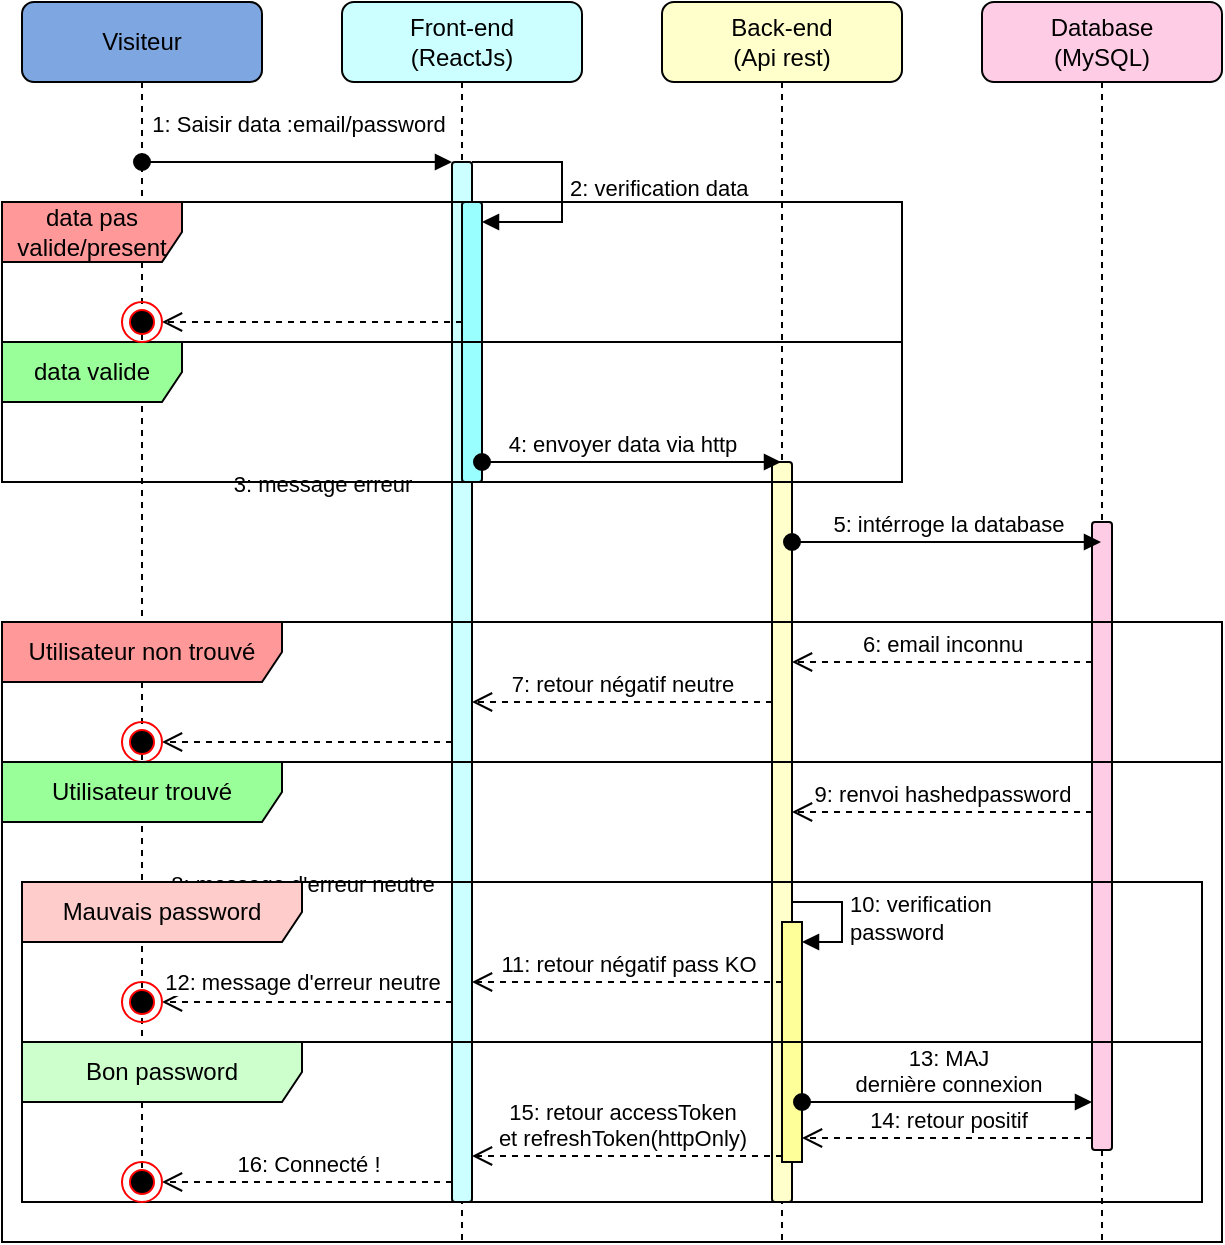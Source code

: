 <mxfile version="21.3.4" type="device">
  <diagram id="wTKH4uJkxPix1pc2kSFU" name="Page-1">
    <mxGraphModel dx="1195" dy="637" grid="0" gridSize="10" guides="1" tooltips="1" connect="1" arrows="1" fold="1" page="1" pageScale="1" pageWidth="850" pageHeight="1100" background="none" math="0" shadow="0">
      <root>
        <mxCell id="0" />
        <mxCell id="1" parent="0" />
        <mxCell id="S3GTdNxjV2BcfVh8WNp0-3" value="Visiteur" style="shape=umlLifeline;perimeter=lifelinePerimeter;whiteSpace=wrap;html=1;container=1;dropTarget=0;collapsible=0;recursiveResize=0;outlineConnect=0;portConstraint=eastwest;newEdgeStyle={&quot;edgeStyle&quot;:&quot;elbowEdgeStyle&quot;,&quot;elbow&quot;:&quot;vertical&quot;,&quot;curved&quot;:0,&quot;rounded&quot;:0};size=40;rounded=1;fillColor=#7EA6E0;" parent="1" vertex="1">
          <mxGeometry x="40" y="40" width="120" height="590" as="geometry" />
        </mxCell>
        <mxCell id="S3GTdNxjV2BcfVh8WNp0-6" value="Front-end&lt;br&gt;(ReactJs)" style="shape=umlLifeline;perimeter=lifelinePerimeter;whiteSpace=wrap;html=1;container=1;dropTarget=0;collapsible=0;recursiveResize=0;outlineConnect=0;portConstraint=eastwest;newEdgeStyle={&quot;edgeStyle&quot;:&quot;elbowEdgeStyle&quot;,&quot;elbow&quot;:&quot;vertical&quot;,&quot;curved&quot;:0,&quot;rounded&quot;:0};size=40;rounded=1;fillColor=#CCFFFF;" parent="1" vertex="1">
          <mxGeometry x="200" y="40" width="120" height="620" as="geometry" />
        </mxCell>
        <mxCell id="S3GTdNxjV2BcfVh8WNp0-15" value="" style="html=1;points=[];perimeter=orthogonalPerimeter;outlineConnect=0;targetShapes=umlLifeline;portConstraint=eastwest;newEdgeStyle={&quot;edgeStyle&quot;:&quot;elbowEdgeStyle&quot;,&quot;elbow&quot;:&quot;vertical&quot;,&quot;curved&quot;:0,&quot;rounded&quot;:0};fillColor=#CCFFFF;rounded=1;" parent="S3GTdNxjV2BcfVh8WNp0-6" vertex="1">
          <mxGeometry x="55" y="80" width="10" height="520" as="geometry" />
        </mxCell>
        <mxCell id="S3GTdNxjV2BcfVh8WNp0-28" value="" style="html=1;points=[];perimeter=orthogonalPerimeter;outlineConnect=0;targetShapes=umlLifeline;portConstraint=eastwest;newEdgeStyle={&quot;edgeStyle&quot;:&quot;elbowEdgeStyle&quot;,&quot;elbow&quot;:&quot;vertical&quot;,&quot;curved&quot;:0,&quot;rounded&quot;:0};fillColor=#99FFFF;rounded=1;" parent="S3GTdNxjV2BcfVh8WNp0-6" vertex="1">
          <mxGeometry x="60" y="100" width="10" height="140" as="geometry" />
        </mxCell>
        <mxCell id="S3GTdNxjV2BcfVh8WNp0-29" value="2: verification data" style="html=1;align=left;spacingLeft=2;endArrow=block;rounded=1;edgeStyle=orthogonalEdgeStyle;curved=0;rounded=0;" parent="S3GTdNxjV2BcfVh8WNp0-6" target="S3GTdNxjV2BcfVh8WNp0-28" edge="1">
          <mxGeometry relative="1" as="geometry">
            <mxPoint x="65" y="80" as="sourcePoint" />
            <Array as="points">
              <mxPoint x="110" y="80" />
              <mxPoint x="110" y="110" />
            </Array>
          </mxGeometry>
        </mxCell>
        <mxCell id="S3GTdNxjV2BcfVh8WNp0-7" value="Back-end&lt;br&gt;(Api rest)" style="shape=umlLifeline;perimeter=lifelinePerimeter;whiteSpace=wrap;html=1;container=1;dropTarget=0;collapsible=0;recursiveResize=0;outlineConnect=0;portConstraint=eastwest;newEdgeStyle={&quot;edgeStyle&quot;:&quot;elbowEdgeStyle&quot;,&quot;elbow&quot;:&quot;vertical&quot;,&quot;curved&quot;:0,&quot;rounded&quot;:0};size=40;rounded=1;fillColor=#FFFFCC;" parent="1" vertex="1">
          <mxGeometry x="360" y="40" width="120" height="620" as="geometry" />
        </mxCell>
        <mxCell id="S3GTdNxjV2BcfVh8WNp0-35" value="" style="html=1;points=[];perimeter=orthogonalPerimeter;outlineConnect=0;targetShapes=umlLifeline;portConstraint=eastwest;newEdgeStyle={&quot;edgeStyle&quot;:&quot;elbowEdgeStyle&quot;,&quot;elbow&quot;:&quot;vertical&quot;,&quot;curved&quot;:0,&quot;rounded&quot;:0};fillColor=#FFFFCC;rounded=1;" parent="S3GTdNxjV2BcfVh8WNp0-7" vertex="1">
          <mxGeometry x="55" y="230" width="10" height="370" as="geometry" />
        </mxCell>
        <mxCell id="S3GTdNxjV2BcfVh8WNp0-8" value="Database&lt;br&gt;(MySQL)" style="shape=umlLifeline;perimeter=lifelinePerimeter;whiteSpace=wrap;html=1;container=1;dropTarget=0;collapsible=0;recursiveResize=0;outlineConnect=0;portConstraint=eastwest;newEdgeStyle={&quot;edgeStyle&quot;:&quot;elbowEdgeStyle&quot;,&quot;elbow&quot;:&quot;vertical&quot;,&quot;curved&quot;:0,&quot;rounded&quot;:0};size=40;rounded=1;fillColor=#FFCCE6;" parent="1" vertex="1">
          <mxGeometry x="520" y="40" width="120" height="620" as="geometry" />
        </mxCell>
        <mxCell id="S3GTdNxjV2BcfVh8WNp0-39" value="" style="html=1;points=[];perimeter=orthogonalPerimeter;outlineConnect=0;targetShapes=umlLifeline;portConstraint=eastwest;newEdgeStyle={&quot;edgeStyle&quot;:&quot;elbowEdgeStyle&quot;,&quot;elbow&quot;:&quot;vertical&quot;,&quot;curved&quot;:0,&quot;rounded&quot;:0};fillColor=#FFCCE6;rounded=1;" parent="S3GTdNxjV2BcfVh8WNp0-8" vertex="1">
          <mxGeometry x="55" y="260" width="10" height="314" as="geometry" />
        </mxCell>
        <mxCell id="S3GTdNxjV2BcfVh8WNp0-16" value="1: Saisir data :email/password" style="html=1;verticalAlign=bottom;startArrow=oval;endArrow=block;startSize=8;edgeStyle=elbowEdgeStyle;elbow=vertical;curved=0;rounded=1;" parent="1" target="S3GTdNxjV2BcfVh8WNp0-15" edge="1">
          <mxGeometry y="10" relative="1" as="geometry">
            <mxPoint x="100" y="120" as="sourcePoint" />
            <mxPoint as="offset" />
          </mxGeometry>
        </mxCell>
        <mxCell id="S3GTdNxjV2BcfVh8WNp0-24" value="data pas valide/present" style="shape=umlFrame;whiteSpace=wrap;html=1;pointerEvents=0;width=90;height=30;rounded=1;fillColor=#FF9999;" parent="1" vertex="1">
          <mxGeometry x="30" y="140" width="450" height="70" as="geometry" />
        </mxCell>
        <mxCell id="S3GTdNxjV2BcfVh8WNp0-27" value="3: message erreur" style="html=1;verticalAlign=bottom;endArrow=open;dashed=1;endSize=8;edgeStyle=elbowEdgeStyle;elbow=vertical;curved=0;rounded=1;" parent="1" source="S3GTdNxjV2BcfVh8WNp0-50" target="S3GTdNxjV2BcfVh8WNp0-3" edge="1">
          <mxGeometry x="-1" y="-90" relative="1" as="geometry">
            <mxPoint x="240" y="200" as="sourcePoint" />
            <mxPoint x="160" y="200" as="targetPoint" />
            <Array as="points" />
            <mxPoint x="90" y="90" as="offset" />
          </mxGeometry>
        </mxCell>
        <mxCell id="S3GTdNxjV2BcfVh8WNp0-31" value="data valide" style="shape=umlFrame;whiteSpace=wrap;html=1;pointerEvents=0;width=90;height=30;rounded=1;fillColor=#99FF99;" parent="1" vertex="1">
          <mxGeometry x="30" y="210" width="450" height="70" as="geometry" />
        </mxCell>
        <mxCell id="S3GTdNxjV2BcfVh8WNp0-34" value="4: envoyer data via http" style="html=1;verticalAlign=bottom;startArrow=oval;startFill=1;endArrow=block;startSize=8;edgeStyle=elbowEdgeStyle;elbow=vertical;curved=0;rounded=1;" parent="1" source="S3GTdNxjV2BcfVh8WNp0-28" target="S3GTdNxjV2BcfVh8WNp0-7" edge="1">
          <mxGeometry x="-0.073" width="60" relative="1" as="geometry">
            <mxPoint x="290" y="270" as="sourcePoint" />
            <mxPoint x="340" y="240" as="targetPoint" />
            <Array as="points">
              <mxPoint x="350" y="270" />
              <mxPoint x="330" y="240" />
            </Array>
            <mxPoint as="offset" />
          </mxGeometry>
        </mxCell>
        <mxCell id="S3GTdNxjV2BcfVh8WNp0-36" value="5: intérroge la database" style="html=1;verticalAlign=bottom;startArrow=oval;startFill=1;endArrow=block;startSize=8;edgeStyle=elbowEdgeStyle;elbow=vertical;curved=0;rounded=1;" parent="1" source="S3GTdNxjV2BcfVh8WNp0-35" target="S3GTdNxjV2BcfVh8WNp0-8" edge="1">
          <mxGeometry width="60" relative="1" as="geometry">
            <mxPoint x="450" y="300" as="sourcePoint" />
            <mxPoint x="490" y="290" as="targetPoint" />
            <Array as="points">
              <mxPoint x="510" y="310" />
            </Array>
          </mxGeometry>
        </mxCell>
        <mxCell id="S3GTdNxjV2BcfVh8WNp0-40" value="Utilisateur non trouvé" style="shape=umlFrame;whiteSpace=wrap;html=1;pointerEvents=0;width=140;height=30;rounded=1;fillColor=#FF9999;" parent="1" vertex="1">
          <mxGeometry x="30" y="350" width="610" height="70" as="geometry" />
        </mxCell>
        <mxCell id="S3GTdNxjV2BcfVh8WNp0-41" value="6: email inconnu" style="html=1;verticalAlign=bottom;endArrow=open;dashed=1;endSize=8;edgeStyle=elbowEdgeStyle;elbow=vertical;curved=0;rounded=1;" parent="1" source="S3GTdNxjV2BcfVh8WNp0-39" target="S3GTdNxjV2BcfVh8WNp0-35" edge="1">
          <mxGeometry relative="1" as="geometry">
            <mxPoint x="570" y="390" as="sourcePoint" />
            <mxPoint x="490" y="390" as="targetPoint" />
            <Array as="points">
              <mxPoint x="520" y="370" />
            </Array>
          </mxGeometry>
        </mxCell>
        <mxCell id="S3GTdNxjV2BcfVh8WNp0-42" value="7: retour négatif neutre" style="html=1;verticalAlign=bottom;endArrow=open;dashed=1;endSize=8;edgeStyle=elbowEdgeStyle;elbow=vertical;curved=0;rounded=1;" parent="1" source="S3GTdNxjV2BcfVh8WNp0-35" target="S3GTdNxjV2BcfVh8WNp0-15" edge="1">
          <mxGeometry relative="1" as="geometry">
            <mxPoint x="410" y="390" as="sourcePoint" />
            <mxPoint x="330" y="390" as="targetPoint" />
            <Array as="points">
              <mxPoint x="380" y="390" />
              <mxPoint x="360" y="400" />
            </Array>
          </mxGeometry>
        </mxCell>
        <mxCell id="S3GTdNxjV2BcfVh8WNp0-43" value="8: message d&#39;erreur neutre" style="html=1;verticalAlign=bottom;endArrow=open;dashed=1;endSize=8;edgeStyle=elbowEdgeStyle;elbow=vertical;curved=0;rounded=1;" parent="1" source="S3GTdNxjV2BcfVh8WNp0-44" target="S3GTdNxjV2BcfVh8WNp0-3" edge="1">
          <mxGeometry x="-1" y="-80" relative="1" as="geometry">
            <mxPoint x="250" y="400" as="sourcePoint" />
            <mxPoint x="170" y="400" as="targetPoint" />
            <Array as="points" />
            <mxPoint x="80" y="80" as="offset" />
          </mxGeometry>
        </mxCell>
        <mxCell id="S3GTdNxjV2BcfVh8WNp0-47" value="" style="html=1;verticalAlign=bottom;endArrow=open;dashed=1;endSize=8;edgeStyle=elbowEdgeStyle;elbow=vertical;curved=0;rounded=1;" parent="1" source="S3GTdNxjV2BcfVh8WNp0-15" target="S3GTdNxjV2BcfVh8WNp0-44" edge="1">
          <mxGeometry relative="1" as="geometry">
            <mxPoint x="255" y="410" as="sourcePoint" />
            <mxPoint x="100" y="410" as="targetPoint" />
            <Array as="points">
              <mxPoint x="200" y="410" />
            </Array>
          </mxGeometry>
        </mxCell>
        <mxCell id="S3GTdNxjV2BcfVh8WNp0-44" value="" style="ellipse;html=1;shape=endState;fillColor=#000000;strokeColor=#ff0000;rounded=1;" parent="1" vertex="1">
          <mxGeometry x="90" y="400" width="20" height="20" as="geometry" />
        </mxCell>
        <mxCell id="S3GTdNxjV2BcfVh8WNp0-51" value="" style="html=1;verticalAlign=bottom;endArrow=open;dashed=1;endSize=8;edgeStyle=elbowEdgeStyle;elbow=vertical;curved=0;rounded=1;" parent="1" source="S3GTdNxjV2BcfVh8WNp0-28" target="S3GTdNxjV2BcfVh8WNp0-50" edge="1">
          <mxGeometry relative="1" as="geometry">
            <mxPoint x="280" y="200" as="sourcePoint" />
            <mxPoint x="100" y="200" as="targetPoint" />
            <Array as="points">
              <mxPoint x="230" y="200" />
            </Array>
          </mxGeometry>
        </mxCell>
        <mxCell id="S3GTdNxjV2BcfVh8WNp0-50" value="" style="ellipse;html=1;shape=endState;fillColor=#000000;strokeColor=#ff0000;rounded=1;" parent="1" vertex="1">
          <mxGeometry x="90" y="190" width="20" height="20" as="geometry" />
        </mxCell>
        <mxCell id="S3GTdNxjV2BcfVh8WNp0-53" value="Utilisateur trouvé" style="shape=umlFrame;whiteSpace=wrap;html=1;pointerEvents=0;width=140;height=30;rounded=1;fillColor=#99FF99;" parent="1" vertex="1">
          <mxGeometry x="30" y="420" width="610" height="240" as="geometry" />
        </mxCell>
        <mxCell id="S3GTdNxjV2BcfVh8WNp0-54" value="9: renvoi hashedpassword" style="html=1;verticalAlign=bottom;endArrow=open;dashed=1;endSize=8;edgeStyle=elbowEdgeStyle;elbow=vertical;curved=0;rounded=0;" parent="1" source="S3GTdNxjV2BcfVh8WNp0-39" target="S3GTdNxjV2BcfVh8WNp0-35" edge="1">
          <mxGeometry relative="1" as="geometry">
            <mxPoint x="540" y="480" as="sourcePoint" />
            <mxPoint x="460" y="480" as="targetPoint" />
            <Array as="points">
              <mxPoint x="510" y="445" />
              <mxPoint x="520" y="480" />
            </Array>
          </mxGeometry>
        </mxCell>
        <mxCell id="S3GTdNxjV2BcfVh8WNp0-55" value="" style="html=1;points=[];perimeter=orthogonalPerimeter;outlineConnect=0;targetShapes=umlLifeline;portConstraint=eastwest;newEdgeStyle={&quot;edgeStyle&quot;:&quot;elbowEdgeStyle&quot;,&quot;elbow&quot;:&quot;vertical&quot;,&quot;curved&quot;:0,&quot;rounded&quot;:0};fillColor=#FFFF99;" parent="1" vertex="1">
          <mxGeometry x="420" y="500" width="10" height="120" as="geometry" />
        </mxCell>
        <mxCell id="S3GTdNxjV2BcfVh8WNp0-56" value="10: verification &lt;br&gt;password" style="html=1;align=left;spacingLeft=2;endArrow=block;rounded=0;edgeStyle=orthogonalEdgeStyle;curved=0;rounded=0;" parent="1" source="S3GTdNxjV2BcfVh8WNp0-35" target="S3GTdNxjV2BcfVh8WNp0-55" edge="1">
          <mxGeometry relative="1" as="geometry">
            <mxPoint x="430" y="480" as="sourcePoint" />
            <Array as="points">
              <mxPoint x="450" y="490" />
              <mxPoint x="450" y="510" />
            </Array>
          </mxGeometry>
        </mxCell>
        <mxCell id="S3GTdNxjV2BcfVh8WNp0-57" value="Mauvais password" style="shape=umlFrame;whiteSpace=wrap;html=1;pointerEvents=0;width=140;height=30;rounded=1;fillColor=#FFCCCC;" parent="1" vertex="1">
          <mxGeometry x="40" y="480" width="590" height="80" as="geometry" />
        </mxCell>
        <mxCell id="S3GTdNxjV2BcfVh8WNp0-58" value="11: retour négatif pass KO" style="html=1;verticalAlign=bottom;endArrow=open;dashed=1;endSize=8;edgeStyle=elbowEdgeStyle;elbow=vertical;curved=0;rounded=0;" parent="1" source="S3GTdNxjV2BcfVh8WNp0-55" target="S3GTdNxjV2BcfVh8WNp0-15" edge="1">
          <mxGeometry relative="1" as="geometry">
            <mxPoint x="380" y="560" as="sourcePoint" />
            <mxPoint x="300" y="560" as="targetPoint" />
            <Array as="points">
              <mxPoint x="350" y="530" />
            </Array>
            <mxPoint as="offset" />
          </mxGeometry>
        </mxCell>
        <mxCell id="S3GTdNxjV2BcfVh8WNp0-61" value="" style="html=1;verticalAlign=bottom;endArrow=open;dashed=1;endSize=8;edgeStyle=elbowEdgeStyle;elbow=vertical;curved=0;rounded=0;" parent="1" source="S3GTdNxjV2BcfVh8WNp0-15" target="S3GTdNxjV2BcfVh8WNp0-60" edge="1">
          <mxGeometry relative="1" as="geometry">
            <mxPoint x="255" y="540" as="sourcePoint" />
            <mxPoint x="100" y="540" as="targetPoint" />
            <Array as="points">
              <mxPoint x="200" y="540" />
            </Array>
          </mxGeometry>
        </mxCell>
        <mxCell id="S3GTdNxjV2BcfVh8WNp0-62" value="12: message d&#39;erreur neutre" style="edgeLabel;html=1;align=center;verticalAlign=middle;resizable=0;points=[];" parent="S3GTdNxjV2BcfVh8WNp0-61" vertex="1" connectable="0">
          <mxGeometry x="0.202" relative="1" as="geometry">
            <mxPoint x="12" y="-10" as="offset" />
          </mxGeometry>
        </mxCell>
        <mxCell id="S3GTdNxjV2BcfVh8WNp0-60" value="" style="ellipse;html=1;shape=endState;fillColor=#000000;strokeColor=#ff0000;rounded=1;" parent="1" vertex="1">
          <mxGeometry x="90" y="530" width="20" height="20" as="geometry" />
        </mxCell>
        <mxCell id="S3GTdNxjV2BcfVh8WNp0-63" value="Bon password" style="shape=umlFrame;whiteSpace=wrap;html=1;pointerEvents=0;width=140;height=30;rounded=1;fillColor=#CCFFCC;" parent="1" vertex="1">
          <mxGeometry x="40" y="560" width="590" height="80" as="geometry" />
        </mxCell>
        <mxCell id="S3GTdNxjV2BcfVh8WNp0-64" value="15: retour accessToken &lt;br&gt;et refreshToken(httpOnly)" style="html=1;verticalAlign=bottom;endArrow=open;dashed=1;endSize=8;edgeStyle=elbowEdgeStyle;elbow=vertical;curved=0;rounded=0;" parent="1" source="S3GTdNxjV2BcfVh8WNp0-55" target="S3GTdNxjV2BcfVh8WNp0-15" edge="1">
          <mxGeometry x="0.032" relative="1" as="geometry">
            <mxPoint x="390" y="600" as="sourcePoint" />
            <mxPoint x="310" y="600" as="targetPoint" />
            <Array as="points">
              <mxPoint x="358" y="617" />
              <mxPoint x="390" y="610" />
              <mxPoint x="320" y="620" />
              <mxPoint x="380" y="590" />
            </Array>
            <mxPoint as="offset" />
          </mxGeometry>
        </mxCell>
        <mxCell id="S3GTdNxjV2BcfVh8WNp0-66" value="13: MAJ &lt;br&gt;dernière connexion" style="html=1;verticalAlign=bottom;startArrow=oval;endArrow=block;startSize=8;edgeStyle=elbowEdgeStyle;elbow=vertical;curved=0;rounded=0;" parent="1" source="S3GTdNxjV2BcfVh8WNp0-55" edge="1">
          <mxGeometry relative="1" as="geometry">
            <mxPoint x="515" y="580" as="sourcePoint" />
            <mxPoint x="575" y="590" as="targetPoint" />
            <Array as="points">
              <mxPoint x="520" y="590" />
            </Array>
          </mxGeometry>
        </mxCell>
        <mxCell id="S3GTdNxjV2BcfVh8WNp0-67" value="16: Connecté !" style="html=1;verticalAlign=bottom;endArrow=open;dashed=1;endSize=8;edgeStyle=elbowEdgeStyle;elbow=vertical;curved=0;rounded=0;entryX=1;entryY=0.5;entryDx=0;entryDy=0;" parent="1" source="S3GTdNxjV2BcfVh8WNp0-15" target="S3GTdNxjV2BcfVh8WNp0-68" edge="1">
          <mxGeometry relative="1" as="geometry">
            <mxPoint x="210" y="620" as="sourcePoint" />
            <mxPoint x="130" y="620" as="targetPoint" />
            <Array as="points">
              <mxPoint x="210" y="630" />
            </Array>
          </mxGeometry>
        </mxCell>
        <mxCell id="S3GTdNxjV2BcfVh8WNp0-68" value="" style="ellipse;html=1;shape=endState;fillColor=#000000;strokeColor=#ff0000;rounded=1;" parent="1" vertex="1">
          <mxGeometry x="90" y="620" width="20" height="20" as="geometry" />
        </mxCell>
        <mxCell id="Sxe787Rhc9Gxvd0Z-IhV-1" value="14: retour positif" style="html=1;verticalAlign=bottom;endArrow=open;dashed=1;endSize=8;edgeStyle=elbowEdgeStyle;elbow=vertical;curved=0;rounded=0;" edge="1" parent="1" source="S3GTdNxjV2BcfVh8WNp0-39" target="S3GTdNxjV2BcfVh8WNp0-55">
          <mxGeometry relative="1" as="geometry">
            <mxPoint x="537" y="603" as="sourcePoint" />
            <mxPoint x="457" y="603" as="targetPoint" />
            <Array as="points">
              <mxPoint x="462" y="608" />
            </Array>
          </mxGeometry>
        </mxCell>
      </root>
    </mxGraphModel>
  </diagram>
</mxfile>
